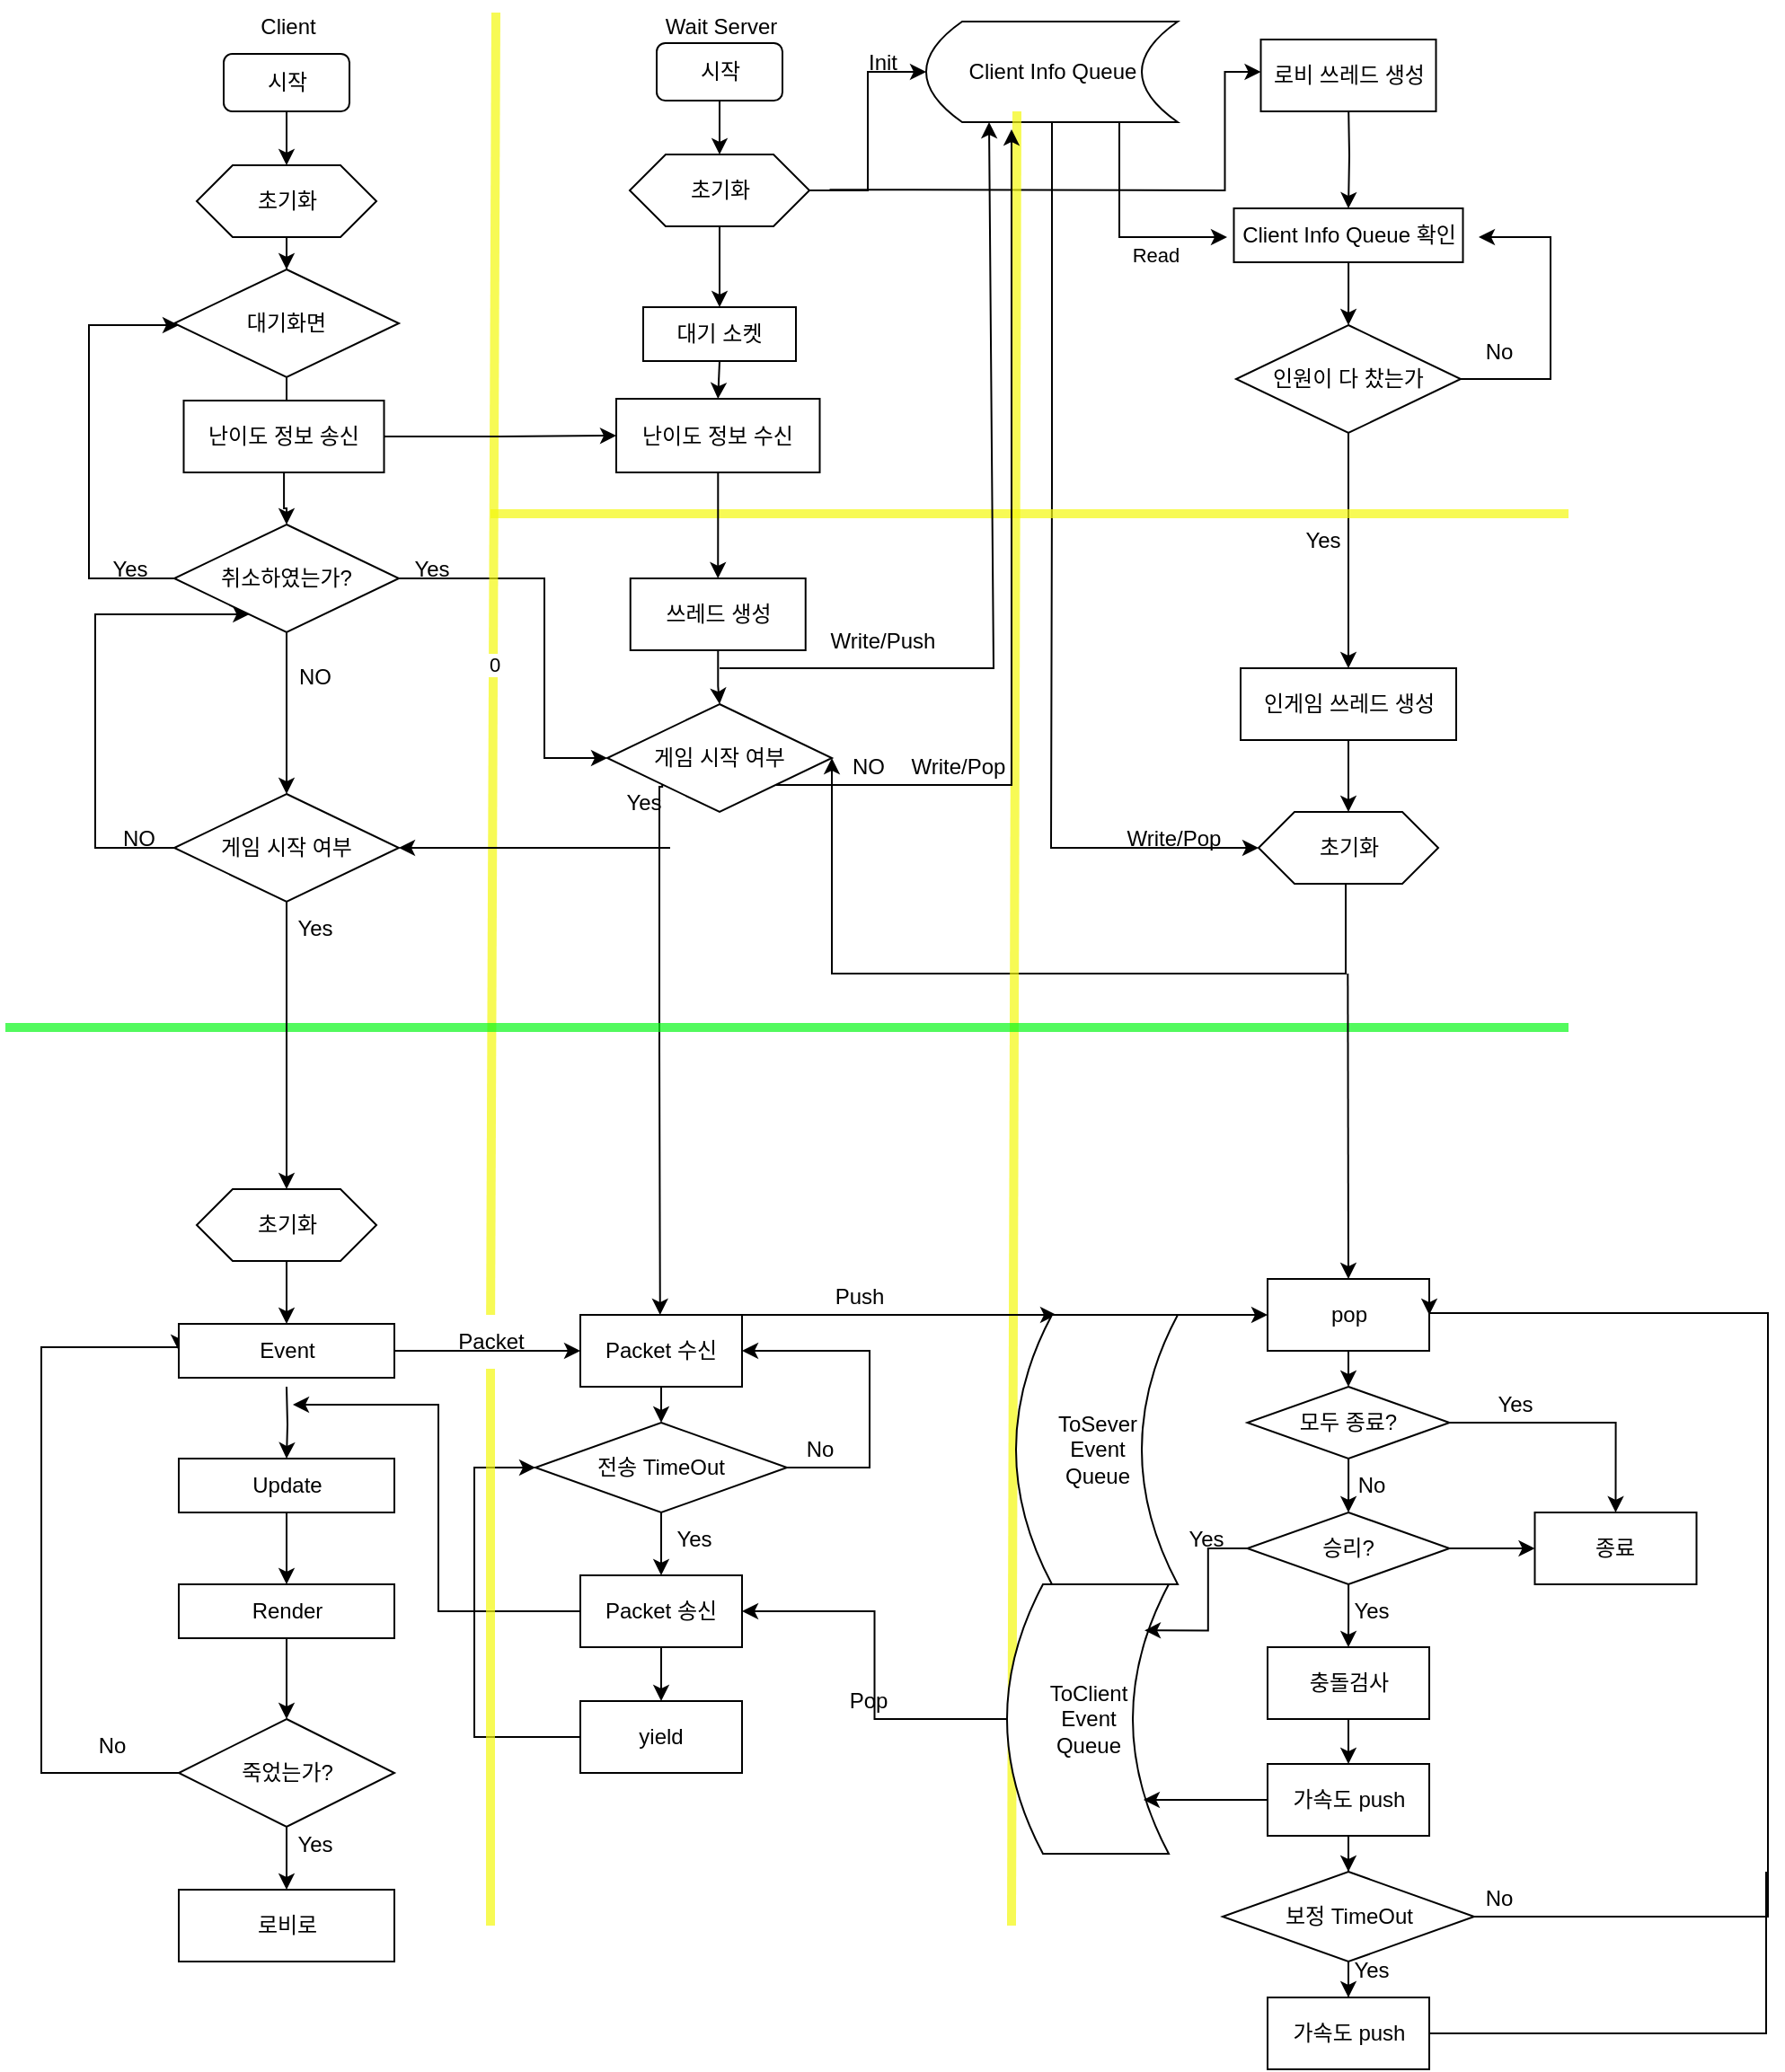 <mxfile version="22.0.8" type="device">
  <diagram name="페이지-1" id="kNun-xcghe0TV_axfZmn">
    <mxGraphModel dx="4388" dy="4366" grid="1" gridSize="10" guides="1" tooltips="1" connect="1" arrows="1" fold="1" page="1" pageScale="1" pageWidth="2339" pageHeight="3300" math="0" shadow="0">
      <root>
        <mxCell id="0" />
        <mxCell id="1" parent="0" />
        <mxCell id="sD8btuxWkuFeLKFmJ8P6-2" value="Client" style="text;html=1;align=center;verticalAlign=middle;resizable=0;points=[];autosize=1;strokeColor=none;fillColor=none;" parent="1" vertex="1">
          <mxGeometry x="71.5" y="-2272" width="50" height="30" as="geometry" />
        </mxCell>
        <mxCell id="sD8btuxWkuFeLKFmJ8P6-4" style="edgeStyle=orthogonalEdgeStyle;rounded=0;orthogonalLoop=1;jettySize=auto;html=1;exitX=0.5;exitY=1;exitDx=0;exitDy=0;" parent="1" source="sD8btuxWkuFeLKFmJ8P6-3" edge="1">
          <mxGeometry relative="1" as="geometry">
            <mxPoint x="96.5" y="-2180" as="targetPoint" />
          </mxGeometry>
        </mxCell>
        <mxCell id="sD8btuxWkuFeLKFmJ8P6-3" value="시작" style="rounded=1;whiteSpace=wrap;html=1;" parent="1" vertex="1">
          <mxGeometry x="61.5" y="-2242" width="70" height="32" as="geometry" />
        </mxCell>
        <mxCell id="sD8btuxWkuFeLKFmJ8P6-7" style="edgeStyle=orthogonalEdgeStyle;rounded=0;orthogonalLoop=1;jettySize=auto;html=1;entryX=0.5;entryY=0;entryDx=0;entryDy=0;" parent="1" source="sD8btuxWkuFeLKFmJ8P6-5" target="sD8btuxWkuFeLKFmJ8P6-6" edge="1">
          <mxGeometry relative="1" as="geometry" />
        </mxCell>
        <mxCell id="sD8btuxWkuFeLKFmJ8P6-5" value="초기화" style="shape=hexagon;perimeter=hexagonPerimeter2;whiteSpace=wrap;html=1;fixedSize=1;" parent="1" vertex="1">
          <mxGeometry x="46.5" y="-2180" width="100" height="40" as="geometry" />
        </mxCell>
        <mxCell id="sD8btuxWkuFeLKFmJ8P6-124" style="edgeStyle=orthogonalEdgeStyle;rounded=0;orthogonalLoop=1;jettySize=auto;html=1;entryX=0.5;entryY=0;entryDx=0;entryDy=0;" parent="1" source="sD8btuxWkuFeLKFmJ8P6-6" target="sD8btuxWkuFeLKFmJ8P6-120" edge="1">
          <mxGeometry relative="1" as="geometry" />
        </mxCell>
        <mxCell id="sD8btuxWkuFeLKFmJ8P6-6" value="대기화면" style="rhombus;whiteSpace=wrap;html=1;" parent="1" vertex="1">
          <mxGeometry x="34" y="-2122" width="125" height="60" as="geometry" />
        </mxCell>
        <mxCell id="sD8btuxWkuFeLKFmJ8P6-10" value="Wait Server" style="text;html=1;align=center;verticalAlign=middle;resizable=0;points=[];autosize=1;strokeColor=none;fillColor=none;" parent="1" vertex="1">
          <mxGeometry x="292.5" y="-2272" width="90" height="30" as="geometry" />
        </mxCell>
        <mxCell id="sD8btuxWkuFeLKFmJ8P6-13" style="edgeStyle=orthogonalEdgeStyle;rounded=0;orthogonalLoop=1;jettySize=auto;html=1;entryX=0.5;entryY=0;entryDx=0;entryDy=0;" parent="1" source="sD8btuxWkuFeLKFmJ8P6-11" target="sD8btuxWkuFeLKFmJ8P6-12" edge="1">
          <mxGeometry relative="1" as="geometry" />
        </mxCell>
        <mxCell id="sD8btuxWkuFeLKFmJ8P6-11" value="시작" style="rounded=1;whiteSpace=wrap;html=1;" parent="1" vertex="1">
          <mxGeometry x="302.5" y="-2248" width="70" height="32" as="geometry" />
        </mxCell>
        <mxCell id="sD8btuxWkuFeLKFmJ8P6-15" style="edgeStyle=orthogonalEdgeStyle;rounded=0;orthogonalLoop=1;jettySize=auto;html=1;entryX=0.5;entryY=0;entryDx=0;entryDy=0;" parent="1" source="sD8btuxWkuFeLKFmJ8P6-12" target="sD8btuxWkuFeLKFmJ8P6-14" edge="1">
          <mxGeometry relative="1" as="geometry" />
        </mxCell>
        <mxCell id="sD8btuxWkuFeLKFmJ8P6-73" style="edgeStyle=orthogonalEdgeStyle;rounded=0;orthogonalLoop=1;jettySize=auto;html=1;entryX=0;entryY=0.5;entryDx=0;entryDy=0;" parent="1" source="sD8btuxWkuFeLKFmJ8P6-12" target="sD8btuxWkuFeLKFmJ8P6-72" edge="1">
          <mxGeometry relative="1" as="geometry" />
        </mxCell>
        <mxCell id="sD8btuxWkuFeLKFmJ8P6-12" value="초기화" style="shape=hexagon;perimeter=hexagonPerimeter2;whiteSpace=wrap;html=1;fixedSize=1;" parent="1" vertex="1">
          <mxGeometry x="287.5" y="-2186" width="100" height="40" as="geometry" />
        </mxCell>
        <mxCell id="aMuZWaPHO-2r0WyS6aga-2" style="edgeStyle=orthogonalEdgeStyle;rounded=0;orthogonalLoop=1;jettySize=auto;html=1;exitX=0.5;exitY=1;exitDx=0;exitDy=0;entryX=0.5;entryY=0;entryDx=0;entryDy=0;" edge="1" parent="1" source="sD8btuxWkuFeLKFmJ8P6-14" target="aMuZWaPHO-2r0WyS6aga-1">
          <mxGeometry relative="1" as="geometry" />
        </mxCell>
        <mxCell id="sD8btuxWkuFeLKFmJ8P6-14" value="대기 소켓" style="rounded=0;whiteSpace=wrap;html=1;" parent="1" vertex="1">
          <mxGeometry x="295" y="-2101" width="85" height="30" as="geometry" />
        </mxCell>
        <mxCell id="sD8btuxWkuFeLKFmJ8P6-94" style="edgeStyle=orthogonalEdgeStyle;rounded=0;orthogonalLoop=1;jettySize=auto;html=1;" parent="1" source="sD8btuxWkuFeLKFmJ8P6-72" edge="1">
          <mxGeometry relative="1" as="geometry">
            <mxPoint x="620" y="-2140" as="targetPoint" />
            <Array as="points">
              <mxPoint x="560" y="-2182" />
              <mxPoint x="560" y="-2182" />
            </Array>
          </mxGeometry>
        </mxCell>
        <mxCell id="sD8btuxWkuFeLKFmJ8P6-99" value="Read" style="edgeLabel;html=1;align=center;verticalAlign=middle;resizable=0;points=[];" parent="sD8btuxWkuFeLKFmJ8P6-94" vertex="1" connectable="0">
          <mxGeometry x="0.09" y="2" relative="1" as="geometry">
            <mxPoint x="16" y="12" as="offset" />
          </mxGeometry>
        </mxCell>
        <mxCell id="sD8btuxWkuFeLKFmJ8P6-96" style="edgeStyle=orthogonalEdgeStyle;rounded=0;orthogonalLoop=1;jettySize=auto;html=1;entryX=0;entryY=0.5;entryDx=0;entryDy=0;" parent="1" source="sD8btuxWkuFeLKFmJ8P6-72" target="sD8btuxWkuFeLKFmJ8P6-90" edge="1">
          <mxGeometry relative="1" as="geometry">
            <mxPoint x="522.5" y="-1800" as="targetPoint" />
            <Array as="points">
              <mxPoint x="522" y="-2002" />
              <mxPoint x="522" y="-1800" />
            </Array>
          </mxGeometry>
        </mxCell>
        <mxCell id="sD8btuxWkuFeLKFmJ8P6-72" value="Client Info Queue" style="shape=dataStorage;whiteSpace=wrap;html=1;fixedSize=1;" parent="1" vertex="1">
          <mxGeometry x="452.5" y="-2260" width="140" height="56" as="geometry" />
        </mxCell>
        <mxCell id="sD8btuxWkuFeLKFmJ8P6-74" value="" style="endArrow=classic;html=1;rounded=0;entryX=0;entryY=0.5;entryDx=0;entryDy=0;" parent="1" edge="1">
          <mxGeometry width="50" height="50" relative="1" as="geometry">
            <mxPoint x="398.75" y="-2166.42" as="sourcePoint" />
            <mxPoint x="638.75" y="-2232" as="targetPoint" />
            <Array as="points">
              <mxPoint x="618.75" y="-2166" />
              <mxPoint x="618.75" y="-2232" />
            </Array>
          </mxGeometry>
        </mxCell>
        <mxCell id="sD8btuxWkuFeLKFmJ8P6-79" style="edgeStyle=orthogonalEdgeStyle;rounded=0;orthogonalLoop=1;jettySize=auto;html=1;entryX=0.5;entryY=0;entryDx=0;entryDy=0;" parent="1" target="sD8btuxWkuFeLKFmJ8P6-78" edge="1">
          <mxGeometry relative="1" as="geometry">
            <mxPoint x="687.5" y="-2216" as="sourcePoint" />
          </mxGeometry>
        </mxCell>
        <mxCell id="sD8btuxWkuFeLKFmJ8P6-81" style="edgeStyle=orthogonalEdgeStyle;rounded=0;orthogonalLoop=1;jettySize=auto;html=1;entryX=0.5;entryY=0;entryDx=0;entryDy=0;" parent="1" source="sD8btuxWkuFeLKFmJ8P6-78" target="sD8btuxWkuFeLKFmJ8P6-80" edge="1">
          <mxGeometry relative="1" as="geometry" />
        </mxCell>
        <mxCell id="sD8btuxWkuFeLKFmJ8P6-78" value="Client Info Queue&amp;nbsp;확인" style="rounded=0;whiteSpace=wrap;html=1;" parent="1" vertex="1">
          <mxGeometry x="623.75" y="-2156" width="127.5" height="30" as="geometry" />
        </mxCell>
        <mxCell id="sD8btuxWkuFeLKFmJ8P6-83" style="edgeStyle=orthogonalEdgeStyle;rounded=0;orthogonalLoop=1;jettySize=auto;html=1;" parent="1" source="sD8btuxWkuFeLKFmJ8P6-80" edge="1">
          <mxGeometry relative="1" as="geometry">
            <mxPoint x="760" y="-2140" as="targetPoint" />
            <Array as="points">
              <mxPoint x="800" y="-2061" />
              <mxPoint x="800" y="-2140" />
            </Array>
          </mxGeometry>
        </mxCell>
        <mxCell id="aMuZWaPHO-2r0WyS6aga-7" style="edgeStyle=orthogonalEdgeStyle;rounded=0;orthogonalLoop=1;jettySize=auto;html=1;entryX=0.5;entryY=0;entryDx=0;entryDy=0;" edge="1" parent="1" source="sD8btuxWkuFeLKFmJ8P6-80" target="sD8btuxWkuFeLKFmJ8P6-89">
          <mxGeometry relative="1" as="geometry">
            <mxPoint x="687.5" y="-1930.0" as="targetPoint" />
          </mxGeometry>
        </mxCell>
        <mxCell id="sD8btuxWkuFeLKFmJ8P6-80" value="인원이 다 찼는가" style="rhombus;whiteSpace=wrap;html=1;" parent="1" vertex="1">
          <mxGeometry x="625" y="-2091" width="125" height="60" as="geometry" />
        </mxCell>
        <mxCell id="sD8btuxWkuFeLKFmJ8P6-84" value="No" style="text;html=1;align=center;verticalAlign=middle;resizable=0;points=[];autosize=1;strokeColor=none;fillColor=none;" parent="1" vertex="1">
          <mxGeometry x="751.25" y="-2091" width="40" height="30" as="geometry" />
        </mxCell>
        <mxCell id="sD8btuxWkuFeLKFmJ8P6-86" value="Yes" style="text;html=1;align=center;verticalAlign=middle;resizable=0;points=[];autosize=1;strokeColor=none;fillColor=none;" parent="1" vertex="1">
          <mxGeometry x="652.5" y="-1986" width="40" height="30" as="geometry" />
        </mxCell>
        <mxCell id="sD8btuxWkuFeLKFmJ8P6-92" style="edgeStyle=orthogonalEdgeStyle;rounded=0;orthogonalLoop=1;jettySize=auto;html=1;" parent="1" source="sD8btuxWkuFeLKFmJ8P6-89" target="sD8btuxWkuFeLKFmJ8P6-90" edge="1">
          <mxGeometry relative="1" as="geometry" />
        </mxCell>
        <mxCell id="sD8btuxWkuFeLKFmJ8P6-89" value="인게임 쓰레드 생성" style="rounded=0;whiteSpace=wrap;html=1;" parent="1" vertex="1">
          <mxGeometry x="627.5" y="-1900" width="120" height="40" as="geometry" />
        </mxCell>
        <mxCell id="aMuZWaPHO-2r0WyS6aga-6" style="edgeStyle=orthogonalEdgeStyle;rounded=0;orthogonalLoop=1;jettySize=auto;html=1;entryX=1;entryY=0.5;entryDx=0;entryDy=0;" edge="1" parent="1" source="sD8btuxWkuFeLKFmJ8P6-90" target="sD8btuxWkuFeLKFmJ8P6-134">
          <mxGeometry relative="1" as="geometry">
            <mxPoint x="390" y="-1730" as="targetPoint" />
            <Array as="points">
              <mxPoint x="686" y="-1730" />
              <mxPoint x="400" y="-1730" />
            </Array>
          </mxGeometry>
        </mxCell>
        <mxCell id="sD8btuxWkuFeLKFmJ8P6-90" value="초기화" style="shape=hexagon;perimeter=hexagonPerimeter2;whiteSpace=wrap;html=1;fixedSize=1;" parent="1" vertex="1">
          <mxGeometry x="637.5" y="-1820" width="100" height="40" as="geometry" />
        </mxCell>
        <mxCell id="sD8btuxWkuFeLKFmJ8P6-97" value="&lt;br&gt;Init" style="text;html=1;align=center;verticalAlign=middle;resizable=0;points=[];autosize=1;strokeColor=none;fillColor=none;" parent="1" vertex="1">
          <mxGeometry x="407.5" y="-2265" width="40" height="40" as="geometry" />
        </mxCell>
        <mxCell id="sD8btuxWkuFeLKFmJ8P6-98" value="Write/Push" style="text;html=1;align=center;verticalAlign=middle;resizable=0;points=[];autosize=1;strokeColor=none;fillColor=none;" parent="1" vertex="1">
          <mxGeometry x="387.5" y="-1930" width="80" height="30" as="geometry" />
        </mxCell>
        <mxCell id="sD8btuxWkuFeLKFmJ8P6-102" value="Write/Pop" style="text;html=1;align=center;verticalAlign=middle;resizable=0;points=[];autosize=1;strokeColor=none;fillColor=none;" parent="1" vertex="1">
          <mxGeometry x="430" y="-1860" width="80" height="30" as="geometry" />
        </mxCell>
        <mxCell id="sD8btuxWkuFeLKFmJ8P6-107" style="edgeStyle=orthogonalEdgeStyle;rounded=0;orthogonalLoop=1;jettySize=auto;html=1;exitX=0;exitY=0.5;exitDx=0;exitDy=0;" parent="1" source="sD8btuxWkuFeLKFmJ8P6-106" edge="1">
          <mxGeometry relative="1" as="geometry">
            <mxPoint x="36.5" y="-2091" as="targetPoint" />
            <mxPoint x="44" y="-1941" as="sourcePoint" />
            <Array as="points">
              <mxPoint x="-13.5" y="-1950" />
              <mxPoint x="-13.5" y="-2091" />
            </Array>
          </mxGeometry>
        </mxCell>
        <mxCell id="sD8btuxWkuFeLKFmJ8P6-136" style="edgeStyle=orthogonalEdgeStyle;rounded=0;orthogonalLoop=1;jettySize=auto;html=1;entryX=0;entryY=0.5;entryDx=0;entryDy=0;" parent="1" source="sD8btuxWkuFeLKFmJ8P6-106" target="sD8btuxWkuFeLKFmJ8P6-134" edge="1">
          <mxGeometry relative="1" as="geometry">
            <mxPoint x="250" y="-1850" as="targetPoint" />
            <Array as="points">
              <mxPoint x="240" y="-1950" />
              <mxPoint x="240" y="-1850" />
            </Array>
          </mxGeometry>
        </mxCell>
        <mxCell id="aMuZWaPHO-2r0WyS6aga-18" style="edgeStyle=orthogonalEdgeStyle;rounded=0;orthogonalLoop=1;jettySize=auto;html=1;exitX=0.5;exitY=1;exitDx=0;exitDy=0;entryX=0.5;entryY=0;entryDx=0;entryDy=0;" edge="1" parent="1" source="sD8btuxWkuFeLKFmJ8P6-106" target="aMuZWaPHO-2r0WyS6aga-17">
          <mxGeometry relative="1" as="geometry" />
        </mxCell>
        <mxCell id="sD8btuxWkuFeLKFmJ8P6-106" value="취소하였는가?" style="rhombus;whiteSpace=wrap;html=1;" parent="1" vertex="1">
          <mxGeometry x="34" y="-1980" width="125" height="60" as="geometry" />
        </mxCell>
        <mxCell id="sD8btuxWkuFeLKFmJ8P6-108" value="Yes" style="text;html=1;align=center;verticalAlign=middle;resizable=0;points=[];autosize=1;strokeColor=none;fillColor=none;" parent="1" vertex="1">
          <mxGeometry x="-11" y="-1970" width="40" height="30" as="geometry" />
        </mxCell>
        <mxCell id="sD8btuxWkuFeLKFmJ8P6-111" value="NO" style="text;html=1;align=center;verticalAlign=middle;resizable=0;points=[];autosize=1;strokeColor=none;fillColor=none;" parent="1" vertex="1">
          <mxGeometry x="91.5" y="-1910" width="40" height="30" as="geometry" />
        </mxCell>
        <mxCell id="sD8btuxWkuFeLKFmJ8P6-115" value="0" style="endArrow=none;html=1;rounded=0;strokeColor=#f4f80d;strokeWidth=5;opacity=70;" parent="1" edge="1" source="sD8btuxWkuFeLKFmJ8P6-179">
          <mxGeometry width="50" height="50" relative="1" as="geometry">
            <mxPoint x="210" y="-1190" as="sourcePoint" />
            <mxPoint x="213" y="-2265" as="targetPoint" />
          </mxGeometry>
        </mxCell>
        <mxCell id="sD8btuxWkuFeLKFmJ8P6-116" value="" style="endArrow=none;html=1;rounded=0;strokeColor=#f4f80d;strokeWidth=5;opacity=70;" parent="1" edge="1">
          <mxGeometry width="50" height="50" relative="1" as="geometry">
            <mxPoint x="500" y="-1200" as="sourcePoint" />
            <mxPoint x="503" y="-2210" as="targetPoint" />
          </mxGeometry>
        </mxCell>
        <mxCell id="sD8btuxWkuFeLKFmJ8P6-117" value="" style="endArrow=none;html=1;rounded=0;strokeColor=#f4f80d;strokeWidth=5;opacity=70;" parent="1" edge="1">
          <mxGeometry width="50" height="50" relative="1" as="geometry">
            <mxPoint x="500" y="-1986" as="sourcePoint" />
            <mxPoint x="210" y="-1986" as="targetPoint" />
          </mxGeometry>
        </mxCell>
        <mxCell id="sD8btuxWkuFeLKFmJ8P6-118" value="" style="endArrow=none;html=1;rounded=0;strokeColor=#f4f80d;strokeWidth=5;opacity=70;" parent="1" edge="1">
          <mxGeometry width="50" height="50" relative="1" as="geometry">
            <mxPoint x="810" y="-1986" as="sourcePoint" />
            <mxPoint x="500" y="-1986" as="targetPoint" />
          </mxGeometry>
        </mxCell>
        <mxCell id="sD8btuxWkuFeLKFmJ8P6-125" style="edgeStyle=orthogonalEdgeStyle;rounded=0;orthogonalLoop=1;jettySize=auto;html=1;entryX=0.5;entryY=0;entryDx=0;entryDy=0;" parent="1" source="sD8btuxWkuFeLKFmJ8P6-120" target="sD8btuxWkuFeLKFmJ8P6-106" edge="1">
          <mxGeometry relative="1" as="geometry" />
        </mxCell>
        <mxCell id="aMuZWaPHO-2r0WyS6aga-3" style="edgeStyle=orthogonalEdgeStyle;rounded=0;orthogonalLoop=1;jettySize=auto;html=1;exitX=1;exitY=0.5;exitDx=0;exitDy=0;entryX=0;entryY=0.5;entryDx=0;entryDy=0;" edge="1" parent="1" source="sD8btuxWkuFeLKFmJ8P6-120" target="aMuZWaPHO-2r0WyS6aga-1">
          <mxGeometry relative="1" as="geometry" />
        </mxCell>
        <mxCell id="sD8btuxWkuFeLKFmJ8P6-120" value="난이도 정보 송신" style="rounded=0;whiteSpace=wrap;html=1;" parent="1" vertex="1">
          <mxGeometry x="39.25" y="-2049" width="111.5" height="40" as="geometry" />
        </mxCell>
        <mxCell id="sD8btuxWkuFeLKFmJ8P6-131" value="Yes" style="text;html=1;align=center;verticalAlign=middle;resizable=0;points=[];autosize=1;strokeColor=none;fillColor=none;" parent="1" vertex="1">
          <mxGeometry x="156.5" y="-1970" width="40" height="30" as="geometry" />
        </mxCell>
        <mxCell id="sD8btuxWkuFeLKFmJ8P6-140" style="edgeStyle=orthogonalEdgeStyle;rounded=0;orthogonalLoop=1;jettySize=auto;html=1;exitX=0;exitY=1;exitDx=0;exitDy=0;entryX=0.5;entryY=0;entryDx=0;entryDy=0;" parent="1" edge="1">
          <mxGeometry relative="1" as="geometry">
            <mxPoint x="304.39" y="-1540" as="targetPoint" />
            <mxPoint x="305.64" y="-1835.0" as="sourcePoint" />
            <Array as="points">
              <mxPoint x="306" y="-1834" />
              <mxPoint x="304" y="-1834" />
              <mxPoint x="304" y="-1687" />
            </Array>
          </mxGeometry>
        </mxCell>
        <mxCell id="sD8btuxWkuFeLKFmJ8P6-145" style="edgeStyle=orthogonalEdgeStyle;rounded=0;orthogonalLoop=1;jettySize=auto;html=1;exitX=1;exitY=1;exitDx=0;exitDy=0;" parent="1" source="sD8btuxWkuFeLKFmJ8P6-134" edge="1">
          <mxGeometry relative="1" as="geometry">
            <mxPoint x="500" y="-2200" as="targetPoint" />
            <Array as="points">
              <mxPoint x="500" y="-1835" />
            </Array>
          </mxGeometry>
        </mxCell>
        <mxCell id="sD8btuxWkuFeLKFmJ8P6-134" value="게임 시작 여부" style="rhombus;whiteSpace=wrap;html=1;" parent="1" vertex="1">
          <mxGeometry x="275" y="-1880" width="125" height="60" as="geometry" />
        </mxCell>
        <mxCell id="sD8btuxWkuFeLKFmJ8P6-142" value="" style="endArrow=none;html=1;rounded=0;strokeColor=#0AF81A;strokeWidth=5;opacity=70;" parent="1" edge="1">
          <mxGeometry width="50" height="50" relative="1" as="geometry">
            <mxPoint x="810" y="-1700" as="sourcePoint" />
            <mxPoint x="-60" y="-1700" as="targetPoint" />
          </mxGeometry>
        </mxCell>
        <mxCell id="sD8btuxWkuFeLKFmJ8P6-144" value="" style="endArrow=classic;html=1;rounded=0;entryX=0.5;entryY=0;entryDx=0;entryDy=0;" parent="1" edge="1" target="sD8btuxWkuFeLKFmJ8P6-205">
          <mxGeometry width="50" height="50" relative="1" as="geometry">
            <mxPoint x="687.16" y="-1730" as="sourcePoint" />
            <mxPoint x="687.16" y="-1540" as="targetPoint" />
          </mxGeometry>
        </mxCell>
        <mxCell id="sD8btuxWkuFeLKFmJ8P6-146" value="Write/Pop" style="text;html=1;align=center;verticalAlign=middle;resizable=0;points=[];autosize=1;strokeColor=none;fillColor=none;" parent="1" vertex="1">
          <mxGeometry x="550" y="-1820" width="80" height="30" as="geometry" />
        </mxCell>
        <mxCell id="sD8btuxWkuFeLKFmJ8P6-166" value="" style="edgeStyle=orthogonalEdgeStyle;rounded=0;orthogonalLoop=1;jettySize=auto;html=1;entryX=0.5;entryY=0;entryDx=0;entryDy=0;" parent="1" source="sD8btuxWkuFeLKFmJ8P6-148" edge="1" target="aMuZWaPHO-2r0WyS6aga-28">
          <mxGeometry relative="1" as="geometry">
            <mxPoint x="96.5" y="-1540" as="targetPoint" />
          </mxGeometry>
        </mxCell>
        <mxCell id="sD8btuxWkuFeLKFmJ8P6-148" value="초기화" style="shape=hexagon;perimeter=hexagonPerimeter2;whiteSpace=wrap;html=1;fixedSize=1;" parent="1" vertex="1">
          <mxGeometry x="46.5" y="-1610" width="100" height="40" as="geometry" />
        </mxCell>
        <mxCell id="sD8btuxWkuFeLKFmJ8P6-158" style="edgeStyle=orthogonalEdgeStyle;rounded=0;orthogonalLoop=1;jettySize=auto;html=1;entryX=0.5;entryY=0;entryDx=0;entryDy=0;" parent="1" source="sD8btuxWkuFeLKFmJ8P6-151" target="sD8btuxWkuFeLKFmJ8P6-152" edge="1">
          <mxGeometry relative="1" as="geometry" />
        </mxCell>
        <mxCell id="sD8btuxWkuFeLKFmJ8P6-151" value="Update" style="rounded=0;whiteSpace=wrap;html=1;" parent="1" vertex="1">
          <mxGeometry x="36.5" y="-1460" width="120" height="30" as="geometry" />
        </mxCell>
        <mxCell id="sD8btuxWkuFeLKFmJ8P6-159" style="edgeStyle=orthogonalEdgeStyle;rounded=0;orthogonalLoop=1;jettySize=auto;html=1;entryX=0.5;entryY=0;entryDx=0;entryDy=0;" parent="1" source="sD8btuxWkuFeLKFmJ8P6-152" target="sD8btuxWkuFeLKFmJ8P6-154" edge="1">
          <mxGeometry relative="1" as="geometry" />
        </mxCell>
        <mxCell id="sD8btuxWkuFeLKFmJ8P6-152" value="Render" style="rounded=0;whiteSpace=wrap;html=1;" parent="1" vertex="1">
          <mxGeometry x="36.5" y="-1390" width="120" height="30" as="geometry" />
        </mxCell>
        <mxCell id="sD8btuxWkuFeLKFmJ8P6-160" style="edgeStyle=orthogonalEdgeStyle;rounded=0;orthogonalLoop=1;jettySize=auto;html=1;entryX=0;entryY=0.5;entryDx=0;entryDy=0;" parent="1" source="sD8btuxWkuFeLKFmJ8P6-154" edge="1" target="aMuZWaPHO-2r0WyS6aga-28">
          <mxGeometry relative="1" as="geometry">
            <mxPoint x="16.5" y="-1522" as="targetPoint" />
            <Array as="points">
              <mxPoint x="-40" y="-1285" />
              <mxPoint x="-40" y="-1522" />
              <mxPoint x="36" y="-1522" />
            </Array>
          </mxGeometry>
        </mxCell>
        <mxCell id="sD8btuxWkuFeLKFmJ8P6-161" style="edgeStyle=orthogonalEdgeStyle;rounded=0;orthogonalLoop=1;jettySize=auto;html=1;" parent="1" source="sD8btuxWkuFeLKFmJ8P6-154" target="sD8btuxWkuFeLKFmJ8P6-162" edge="1">
          <mxGeometry relative="1" as="geometry">
            <mxPoint x="96.5" y="-1200" as="targetPoint" />
          </mxGeometry>
        </mxCell>
        <mxCell id="sD8btuxWkuFeLKFmJ8P6-154" value="죽었는가?" style="rhombus;whiteSpace=wrap;html=1;" parent="1" vertex="1">
          <mxGeometry x="36.5" y="-1315" width="120" height="60" as="geometry" />
        </mxCell>
        <mxCell id="sD8btuxWkuFeLKFmJ8P6-156" value="No" style="text;html=1;align=center;verticalAlign=middle;resizable=0;points=[];autosize=1;strokeColor=none;fillColor=none;" parent="1" vertex="1">
          <mxGeometry x="-21" y="-1315" width="40" height="30" as="geometry" />
        </mxCell>
        <mxCell id="sD8btuxWkuFeLKFmJ8P6-162" value="로비로" style="rounded=0;whiteSpace=wrap;html=1;" parent="1" vertex="1">
          <mxGeometry x="36.5" y="-1220" width="120" height="40" as="geometry" />
        </mxCell>
        <mxCell id="sD8btuxWkuFeLKFmJ8P6-168" style="edgeStyle=orthogonalEdgeStyle;rounded=0;orthogonalLoop=1;jettySize=auto;html=1;entryX=0.5;entryY=0;entryDx=0;entryDy=0;" parent="1" target="sD8btuxWkuFeLKFmJ8P6-151" edge="1">
          <mxGeometry relative="1" as="geometry">
            <mxPoint x="96.5" y="-1500" as="sourcePoint" />
          </mxGeometry>
        </mxCell>
        <mxCell id="sD8btuxWkuFeLKFmJ8P6-177" style="edgeStyle=orthogonalEdgeStyle;rounded=0;orthogonalLoop=1;jettySize=auto;html=1;entryX=0;entryY=0.5;entryDx=0;entryDy=0;exitX=1;exitY=0.5;exitDx=0;exitDy=0;" parent="1" target="sD8btuxWkuFeLKFmJ8P6-174" edge="1" source="aMuZWaPHO-2r0WyS6aga-28">
          <mxGeometry relative="1" as="geometry">
            <mxPoint x="176.5" y="-1520" as="sourcePoint" />
          </mxGeometry>
        </mxCell>
        <mxCell id="sD8btuxWkuFeLKFmJ8P6-183" style="edgeStyle=orthogonalEdgeStyle;rounded=0;orthogonalLoop=1;jettySize=auto;html=1;exitX=0.5;exitY=1;exitDx=0;exitDy=0;entryX=0.5;entryY=0;entryDx=0;entryDy=0;" parent="1" source="sD8btuxWkuFeLKFmJ8P6-174" target="sD8btuxWkuFeLKFmJ8P6-181" edge="1">
          <mxGeometry relative="1" as="geometry" />
        </mxCell>
        <mxCell id="sD8btuxWkuFeLKFmJ8P6-201" style="edgeStyle=orthogonalEdgeStyle;rounded=0;orthogonalLoop=1;jettySize=auto;html=1;exitX=1;exitY=0;exitDx=0;exitDy=0;entryX=0.25;entryY=0;entryDx=0;entryDy=0;" parent="1" source="sD8btuxWkuFeLKFmJ8P6-174" target="sD8btuxWkuFeLKFmJ8P6-198" edge="1">
          <mxGeometry relative="1" as="geometry">
            <Array as="points">
              <mxPoint x="410" y="-1540" />
              <mxPoint x="410" y="-1540" />
            </Array>
          </mxGeometry>
        </mxCell>
        <mxCell id="sD8btuxWkuFeLKFmJ8P6-174" value="Packet 수신" style="rounded=0;whiteSpace=wrap;html=1;" parent="1" vertex="1">
          <mxGeometry x="260" y="-1540" width="90" height="40" as="geometry" />
        </mxCell>
        <mxCell id="sD8btuxWkuFeLKFmJ8P6-178" value="Yes" style="text;html=1;align=center;verticalAlign=middle;resizable=0;points=[];autosize=1;strokeColor=none;fillColor=none;" parent="1" vertex="1">
          <mxGeometry x="91.5" y="-1260" width="40" height="30" as="geometry" />
        </mxCell>
        <mxCell id="sD8btuxWkuFeLKFmJ8P6-184" style="edgeStyle=orthogonalEdgeStyle;rounded=0;orthogonalLoop=1;jettySize=auto;html=1;entryX=1;entryY=0.5;entryDx=0;entryDy=0;" parent="1" source="sD8btuxWkuFeLKFmJ8P6-181" target="sD8btuxWkuFeLKFmJ8P6-174" edge="1">
          <mxGeometry relative="1" as="geometry">
            <mxPoint x="360" y="-1520" as="targetPoint" />
            <Array as="points">
              <mxPoint x="421" y="-1455" />
              <mxPoint x="421" y="-1520" />
            </Array>
          </mxGeometry>
        </mxCell>
        <mxCell id="aMuZWaPHO-2r0WyS6aga-51" style="edgeStyle=orthogonalEdgeStyle;rounded=0;orthogonalLoop=1;jettySize=auto;html=1;entryX=0.5;entryY=0;entryDx=0;entryDy=0;" edge="1" parent="1" source="sD8btuxWkuFeLKFmJ8P6-181" target="sD8btuxWkuFeLKFmJ8P6-187">
          <mxGeometry relative="1" as="geometry" />
        </mxCell>
        <mxCell id="sD8btuxWkuFeLKFmJ8P6-181" value="전송 TimeOut" style="rhombus;whiteSpace=wrap;html=1;" parent="1" vertex="1">
          <mxGeometry x="235" y="-1480" width="140" height="50" as="geometry" />
        </mxCell>
        <mxCell id="sD8btuxWkuFeLKFmJ8P6-185" value="No" style="text;html=1;align=center;verticalAlign=middle;resizable=0;points=[];autosize=1;strokeColor=none;fillColor=none;" parent="1" vertex="1">
          <mxGeometry x="372.5" y="-1480" width="40" height="30" as="geometry" />
        </mxCell>
        <mxCell id="sD8btuxWkuFeLKFmJ8P6-193" value="" style="edgeStyle=orthogonalEdgeStyle;rounded=0;orthogonalLoop=1;jettySize=auto;html=1;" parent="1" source="sD8btuxWkuFeLKFmJ8P6-187" target="sD8btuxWkuFeLKFmJ8P6-192" edge="1">
          <mxGeometry relative="1" as="geometry" />
        </mxCell>
        <mxCell id="sD8btuxWkuFeLKFmJ8P6-196" style="edgeStyle=orthogonalEdgeStyle;rounded=0;orthogonalLoop=1;jettySize=auto;html=1;exitX=0;exitY=0.5;exitDx=0;exitDy=0;" parent="1" source="sD8btuxWkuFeLKFmJ8P6-187" edge="1">
          <mxGeometry relative="1" as="geometry">
            <mxPoint x="100" y="-1490" as="targetPoint" />
            <Array as="points">
              <mxPoint x="181" y="-1375" />
            </Array>
          </mxGeometry>
        </mxCell>
        <mxCell id="sD8btuxWkuFeLKFmJ8P6-187" value="Packet 송신" style="rounded=0;whiteSpace=wrap;html=1;" parent="1" vertex="1">
          <mxGeometry x="260" y="-1395" width="90" height="40" as="geometry" />
        </mxCell>
        <mxCell id="sD8btuxWkuFeLKFmJ8P6-188" value="Yes" style="text;html=1;align=center;verticalAlign=middle;resizable=0;points=[];autosize=1;strokeColor=none;fillColor=none;" parent="1" vertex="1">
          <mxGeometry x="302.5" y="-1430" width="40" height="30" as="geometry" />
        </mxCell>
        <mxCell id="sD8btuxWkuFeLKFmJ8P6-194" style="edgeStyle=orthogonalEdgeStyle;rounded=0;orthogonalLoop=1;jettySize=auto;html=1;entryX=0;entryY=0.5;entryDx=0;entryDy=0;" parent="1" source="sD8btuxWkuFeLKFmJ8P6-192" target="sD8btuxWkuFeLKFmJ8P6-181" edge="1">
          <mxGeometry relative="1" as="geometry">
            <mxPoint x="200" y="-1450" as="targetPoint" />
            <Array as="points">
              <mxPoint x="201" y="-1305" />
              <mxPoint x="201" y="-1455" />
            </Array>
          </mxGeometry>
        </mxCell>
        <mxCell id="sD8btuxWkuFeLKFmJ8P6-192" value="yield" style="rounded=0;whiteSpace=wrap;html=1;" parent="1" vertex="1">
          <mxGeometry x="260" y="-1325" width="90" height="40" as="geometry" />
        </mxCell>
        <mxCell id="sD8btuxWkuFeLKFmJ8P6-213" style="edgeStyle=orthogonalEdgeStyle;rounded=0;orthogonalLoop=1;jettySize=auto;html=1;exitX=1;exitY=0;exitDx=0;exitDy=0;entryX=0;entryY=0.5;entryDx=0;entryDy=0;" parent="1" source="sD8btuxWkuFeLKFmJ8P6-198" target="sD8btuxWkuFeLKFmJ8P6-205" edge="1">
          <mxGeometry relative="1" as="geometry">
            <Array as="points">
              <mxPoint x="620" y="-1540" />
              <mxPoint x="620" y="-1540" />
            </Array>
          </mxGeometry>
        </mxCell>
        <mxCell id="sD8btuxWkuFeLKFmJ8P6-198" value="ToSever&lt;br&gt;Event&lt;br&gt;Queue" style="shape=dataStorage;whiteSpace=wrap;html=1;fixedSize=1;" parent="1" vertex="1">
          <mxGeometry x="502.5" y="-1540" width="90" height="150" as="geometry" />
        </mxCell>
        <mxCell id="aMuZWaPHO-2r0WyS6aga-40" style="edgeStyle=orthogonalEdgeStyle;rounded=0;orthogonalLoop=1;jettySize=auto;html=1;exitX=0.5;exitY=1;exitDx=0;exitDy=0;entryX=0.5;entryY=0;entryDx=0;entryDy=0;" edge="1" parent="1" source="sD8btuxWkuFeLKFmJ8P6-205" target="aMuZWaPHO-2r0WyS6aga-35">
          <mxGeometry relative="1" as="geometry" />
        </mxCell>
        <mxCell id="sD8btuxWkuFeLKFmJ8P6-205" value="pop" style="rounded=0;whiteSpace=wrap;html=1;" parent="1" vertex="1">
          <mxGeometry x="642.5" y="-1560" width="90" height="40" as="geometry" />
        </mxCell>
        <mxCell id="sD8btuxWkuFeLKFmJ8P6-210" value="" style="edgeStyle=orthogonalEdgeStyle;rounded=0;orthogonalLoop=1;jettySize=auto;html=1;" parent="1" source="sD8btuxWkuFeLKFmJ8P6-206" target="sD8btuxWkuFeLKFmJ8P6-208" edge="1">
          <mxGeometry relative="1" as="geometry" />
        </mxCell>
        <mxCell id="sD8btuxWkuFeLKFmJ8P6-206" value="충돌검사" style="rounded=0;whiteSpace=wrap;html=1;" parent="1" vertex="1">
          <mxGeometry x="642.5" y="-1355" width="90" height="40" as="geometry" />
        </mxCell>
        <mxCell id="aMuZWaPHO-2r0WyS6aga-65" style="edgeStyle=orthogonalEdgeStyle;rounded=0;orthogonalLoop=1;jettySize=auto;html=1;entryX=0.5;entryY=0;entryDx=0;entryDy=0;" edge="1" parent="1" source="sD8btuxWkuFeLKFmJ8P6-208" target="aMuZWaPHO-2r0WyS6aga-64">
          <mxGeometry relative="1" as="geometry" />
        </mxCell>
        <mxCell id="sD8btuxWkuFeLKFmJ8P6-208" value="가속도 push" style="rounded=0;whiteSpace=wrap;html=1;" parent="1" vertex="1">
          <mxGeometry x="642.5" y="-1290" width="90" height="40" as="geometry" />
        </mxCell>
        <mxCell id="aMuZWaPHO-2r0WyS6aga-9" style="edgeStyle=orthogonalEdgeStyle;rounded=0;orthogonalLoop=1;jettySize=auto;html=1;entryX=0.5;entryY=0;entryDx=0;entryDy=0;" edge="1" parent="1" source="aMuZWaPHO-2r0WyS6aga-1" target="aMuZWaPHO-2r0WyS6aga-8">
          <mxGeometry relative="1" as="geometry" />
        </mxCell>
        <mxCell id="aMuZWaPHO-2r0WyS6aga-1" value="난이도 정보 수신" style="rounded=0;whiteSpace=wrap;html=1;" vertex="1" parent="1">
          <mxGeometry x="280" y="-2050" width="113.25" height="41" as="geometry" />
        </mxCell>
        <mxCell id="aMuZWaPHO-2r0WyS6aga-10" style="edgeStyle=orthogonalEdgeStyle;rounded=0;orthogonalLoop=1;jettySize=auto;html=1;entryX=0.5;entryY=0;entryDx=0;entryDy=0;" edge="1" parent="1" source="aMuZWaPHO-2r0WyS6aga-8" target="sD8btuxWkuFeLKFmJ8P6-134">
          <mxGeometry relative="1" as="geometry" />
        </mxCell>
        <mxCell id="aMuZWaPHO-2r0WyS6aga-8" value="쓰레드 생성" style="rounded=0;whiteSpace=wrap;html=1;" vertex="1" parent="1">
          <mxGeometry x="287.87" y="-1950" width="97.5" height="40" as="geometry" />
        </mxCell>
        <mxCell id="aMuZWaPHO-2r0WyS6aga-11" value="" style="endArrow=classic;html=1;rounded=0;entryX=0.25;entryY=1;entryDx=0;entryDy=0;" edge="1" parent="1" target="sD8btuxWkuFeLKFmJ8P6-72">
          <mxGeometry width="50" height="50" relative="1" as="geometry">
            <mxPoint x="337.5" y="-1900" as="sourcePoint" />
            <mxPoint x="387.5" y="-1950" as="targetPoint" />
            <Array as="points">
              <mxPoint x="490" y="-1900" />
            </Array>
          </mxGeometry>
        </mxCell>
        <mxCell id="aMuZWaPHO-2r0WyS6aga-12" value="Yes" style="text;html=1;align=center;verticalAlign=middle;resizable=0;points=[];autosize=1;strokeColor=none;fillColor=none;" vertex="1" parent="1">
          <mxGeometry x="275" y="-1840" width="40" height="30" as="geometry" />
        </mxCell>
        <mxCell id="aMuZWaPHO-2r0WyS6aga-13" value="NO" style="text;html=1;align=center;verticalAlign=middle;resizable=0;points=[];autosize=1;strokeColor=none;fillColor=none;" vertex="1" parent="1">
          <mxGeometry x="400" y="-1860" width="40" height="30" as="geometry" />
        </mxCell>
        <mxCell id="aMuZWaPHO-2r0WyS6aga-14" value="로비 쓰레드 생성" style="rounded=0;whiteSpace=wrap;html=1;" vertex="1" parent="1">
          <mxGeometry x="638.75" y="-2250" width="97.5" height="40" as="geometry" />
        </mxCell>
        <mxCell id="aMuZWaPHO-2r0WyS6aga-19" style="edgeStyle=orthogonalEdgeStyle;rounded=0;orthogonalLoop=1;jettySize=auto;html=1;" edge="1" parent="1" source="aMuZWaPHO-2r0WyS6aga-17" target="sD8btuxWkuFeLKFmJ8P6-148">
          <mxGeometry relative="1" as="geometry" />
        </mxCell>
        <mxCell id="aMuZWaPHO-2r0WyS6aga-21" style="edgeStyle=orthogonalEdgeStyle;rounded=0;orthogonalLoop=1;jettySize=auto;html=1;exitX=0;exitY=0.5;exitDx=0;exitDy=0;" edge="1" parent="1" source="aMuZWaPHO-2r0WyS6aga-17" target="sD8btuxWkuFeLKFmJ8P6-106">
          <mxGeometry relative="1" as="geometry">
            <mxPoint y="-1930" as="targetPoint" />
            <Array as="points">
              <mxPoint x="-10" y="-1800" />
              <mxPoint x="-10" y="-1930" />
            </Array>
          </mxGeometry>
        </mxCell>
        <mxCell id="aMuZWaPHO-2r0WyS6aga-17" value="게임 시작 여부" style="rhombus;whiteSpace=wrap;html=1;" vertex="1" parent="1">
          <mxGeometry x="34" y="-1830" width="125" height="60" as="geometry" />
        </mxCell>
        <mxCell id="aMuZWaPHO-2r0WyS6aga-20" value="Yes" style="text;html=1;align=center;verticalAlign=middle;resizable=0;points=[];autosize=1;strokeColor=none;fillColor=none;" vertex="1" parent="1">
          <mxGeometry x="91.5" y="-1770" width="40" height="30" as="geometry" />
        </mxCell>
        <mxCell id="aMuZWaPHO-2r0WyS6aga-22" value="NO" style="text;html=1;align=center;verticalAlign=middle;resizable=0;points=[];autosize=1;strokeColor=none;fillColor=none;" vertex="1" parent="1">
          <mxGeometry x="-6" y="-1820" width="40" height="30" as="geometry" />
        </mxCell>
        <mxCell id="aMuZWaPHO-2r0WyS6aga-27" value="" style="endArrow=classic;html=1;rounded=0;entryX=1;entryY=0.5;entryDx=0;entryDy=0;" edge="1" parent="1" target="aMuZWaPHO-2r0WyS6aga-17">
          <mxGeometry width="50" height="50" relative="1" as="geometry">
            <mxPoint x="310" y="-1800" as="sourcePoint" />
            <mxPoint x="220" y="-1840" as="targetPoint" />
          </mxGeometry>
        </mxCell>
        <mxCell id="aMuZWaPHO-2r0WyS6aga-28" value="Event" style="rounded=0;whiteSpace=wrap;html=1;" vertex="1" parent="1">
          <mxGeometry x="36.5" y="-1535" width="120" height="30" as="geometry" />
        </mxCell>
        <mxCell id="aMuZWaPHO-2r0WyS6aga-30" value="" style="endArrow=none;html=1;rounded=0;strokeColor=#f4f80d;strokeWidth=5;opacity=70;" edge="1" parent="1" target="sD8btuxWkuFeLKFmJ8P6-179">
          <mxGeometry width="50" height="50" relative="1" as="geometry">
            <mxPoint x="210" y="-1200" as="sourcePoint" />
            <mxPoint x="213" y="-2265" as="targetPoint" />
          </mxGeometry>
        </mxCell>
        <mxCell id="sD8btuxWkuFeLKFmJ8P6-179" value="Packet" style="text;html=1;align=center;verticalAlign=middle;resizable=0;points=[];autosize=1;strokeColor=none;fillColor=none;" parent="1" vertex="1">
          <mxGeometry x="180" y="-1540" width="60" height="30" as="geometry" />
        </mxCell>
        <mxCell id="aMuZWaPHO-2r0WyS6aga-32" value="Push" style="text;html=1;align=center;verticalAlign=middle;resizable=0;points=[];autosize=1;strokeColor=none;fillColor=none;" vertex="1" parent="1">
          <mxGeometry x="390.37" y="-1565" width="50" height="30" as="geometry" />
        </mxCell>
        <mxCell id="aMuZWaPHO-2r0WyS6aga-33" value="Pop" style="text;html=1;align=center;verticalAlign=middle;resizable=0;points=[];autosize=1;strokeColor=none;fillColor=none;" vertex="1" parent="1">
          <mxGeometry x="400" y="-1340" width="40" height="30" as="geometry" />
        </mxCell>
        <mxCell id="aMuZWaPHO-2r0WyS6aga-38" style="edgeStyle=orthogonalEdgeStyle;rounded=0;orthogonalLoop=1;jettySize=auto;html=1;entryX=0.5;entryY=0;entryDx=0;entryDy=0;" edge="1" parent="1" source="aMuZWaPHO-2r0WyS6aga-35" target="aMuZWaPHO-2r0WyS6aga-36">
          <mxGeometry relative="1" as="geometry" />
        </mxCell>
        <mxCell id="aMuZWaPHO-2r0WyS6aga-61" style="edgeStyle=orthogonalEdgeStyle;rounded=0;orthogonalLoop=1;jettySize=auto;html=1;entryX=0.5;entryY=0;entryDx=0;entryDy=0;" edge="1" parent="1" source="aMuZWaPHO-2r0WyS6aga-35" target="aMuZWaPHO-2r0WyS6aga-59">
          <mxGeometry relative="1" as="geometry" />
        </mxCell>
        <mxCell id="aMuZWaPHO-2r0WyS6aga-35" value="모두 종료?" style="rhombus;whiteSpace=wrap;html=1;" vertex="1" parent="1">
          <mxGeometry x="631.25" y="-1500" width="112.5" height="40" as="geometry" />
        </mxCell>
        <mxCell id="aMuZWaPHO-2r0WyS6aga-53" style="edgeStyle=orthogonalEdgeStyle;rounded=0;orthogonalLoop=1;jettySize=auto;html=1;entryX=0.5;entryY=0;entryDx=0;entryDy=0;" edge="1" parent="1" source="aMuZWaPHO-2r0WyS6aga-36" target="sD8btuxWkuFeLKFmJ8P6-206">
          <mxGeometry relative="1" as="geometry" />
        </mxCell>
        <mxCell id="aMuZWaPHO-2r0WyS6aga-60" style="edgeStyle=orthogonalEdgeStyle;rounded=0;orthogonalLoop=1;jettySize=auto;html=1;entryX=0;entryY=0.5;entryDx=0;entryDy=0;" edge="1" parent="1" source="aMuZWaPHO-2r0WyS6aga-36" target="aMuZWaPHO-2r0WyS6aga-59">
          <mxGeometry relative="1" as="geometry" />
        </mxCell>
        <mxCell id="aMuZWaPHO-2r0WyS6aga-36" value="승리?" style="rhombus;whiteSpace=wrap;html=1;" vertex="1" parent="1">
          <mxGeometry x="631.25" y="-1430" width="112.5" height="40" as="geometry" />
        </mxCell>
        <mxCell id="aMuZWaPHO-2r0WyS6aga-45" style="edgeStyle=orthogonalEdgeStyle;rounded=0;orthogonalLoop=1;jettySize=auto;html=1;entryX=1;entryY=0.5;entryDx=0;entryDy=0;" edge="1" parent="1" source="aMuZWaPHO-2r0WyS6aga-43" target="sD8btuxWkuFeLKFmJ8P6-187">
          <mxGeometry relative="1" as="geometry" />
        </mxCell>
        <mxCell id="aMuZWaPHO-2r0WyS6aga-43" value="ToClient&lt;br&gt;Event&lt;br&gt;Queue" style="shape=dataStorage;whiteSpace=wrap;html=1;fixedSize=1;" vertex="1" parent="1">
          <mxGeometry x="497.5" y="-1390" width="90" height="150" as="geometry" />
        </mxCell>
        <mxCell id="aMuZWaPHO-2r0WyS6aga-47" style="edgeStyle=orthogonalEdgeStyle;rounded=0;orthogonalLoop=1;jettySize=auto;html=1;entryX=0.85;entryY=0.171;entryDx=0;entryDy=0;entryPerimeter=0;" edge="1" parent="1" source="aMuZWaPHO-2r0WyS6aga-36" target="aMuZWaPHO-2r0WyS6aga-43">
          <mxGeometry relative="1" as="geometry" />
        </mxCell>
        <mxCell id="aMuZWaPHO-2r0WyS6aga-48" value="No" style="text;html=1;align=center;verticalAlign=middle;resizable=0;points=[];autosize=1;strokeColor=none;fillColor=none;" vertex="1" parent="1">
          <mxGeometry x="680" y="-1460" width="40" height="30" as="geometry" />
        </mxCell>
        <mxCell id="aMuZWaPHO-2r0WyS6aga-49" value="Yes" style="text;html=1;align=center;verticalAlign=middle;resizable=0;points=[];autosize=1;strokeColor=none;fillColor=none;" vertex="1" parent="1">
          <mxGeometry x="587.5" y="-1430" width="40" height="30" as="geometry" />
        </mxCell>
        <mxCell id="aMuZWaPHO-2r0WyS6aga-54" value="Yes" style="text;html=1;align=center;verticalAlign=middle;resizable=0;points=[];autosize=1;strokeColor=none;fillColor=none;" vertex="1" parent="1">
          <mxGeometry x="680" y="-1390" width="40" height="30" as="geometry" />
        </mxCell>
        <mxCell id="aMuZWaPHO-2r0WyS6aga-55" style="edgeStyle=orthogonalEdgeStyle;rounded=0;orthogonalLoop=1;jettySize=auto;html=1;entryX=0.844;entryY=0.8;entryDx=0;entryDy=0;entryPerimeter=0;" edge="1" parent="1" source="sD8btuxWkuFeLKFmJ8P6-208" target="aMuZWaPHO-2r0WyS6aga-43">
          <mxGeometry relative="1" as="geometry" />
        </mxCell>
        <mxCell id="aMuZWaPHO-2r0WyS6aga-56" value="가속도 push" style="rounded=0;whiteSpace=wrap;html=1;" vertex="1" parent="1">
          <mxGeometry x="642.5" y="-1160" width="90" height="40" as="geometry" />
        </mxCell>
        <mxCell id="aMuZWaPHO-2r0WyS6aga-59" value="종료" style="rounded=0;whiteSpace=wrap;html=1;" vertex="1" parent="1">
          <mxGeometry x="791.25" y="-1430" width="90" height="40" as="geometry" />
        </mxCell>
        <mxCell id="aMuZWaPHO-2r0WyS6aga-62" value="Yes" style="text;html=1;align=center;verticalAlign=middle;resizable=0;points=[];autosize=1;strokeColor=none;fillColor=none;" vertex="1" parent="1">
          <mxGeometry x="760" y="-1505" width="40" height="30" as="geometry" />
        </mxCell>
        <mxCell id="aMuZWaPHO-2r0WyS6aga-66" style="edgeStyle=orthogonalEdgeStyle;rounded=0;orthogonalLoop=1;jettySize=auto;html=1;entryX=0.5;entryY=0;entryDx=0;entryDy=0;" edge="1" parent="1" source="aMuZWaPHO-2r0WyS6aga-64" target="aMuZWaPHO-2r0WyS6aga-56">
          <mxGeometry relative="1" as="geometry" />
        </mxCell>
        <mxCell id="aMuZWaPHO-2r0WyS6aga-68" style="edgeStyle=orthogonalEdgeStyle;rounded=0;orthogonalLoop=1;jettySize=auto;html=1;entryX=1;entryY=0.5;entryDx=0;entryDy=0;" edge="1" parent="1" source="aMuZWaPHO-2r0WyS6aga-64" target="sD8btuxWkuFeLKFmJ8P6-205">
          <mxGeometry relative="1" as="geometry">
            <mxPoint x="920" y="-1541" as="targetPoint" />
            <Array as="points">
              <mxPoint x="921" y="-1205" />
              <mxPoint x="921" y="-1541" />
              <mxPoint x="733" y="-1541" />
            </Array>
          </mxGeometry>
        </mxCell>
        <mxCell id="aMuZWaPHO-2r0WyS6aga-64" value="보정 TimeOut" style="rhombus;whiteSpace=wrap;html=1;" vertex="1" parent="1">
          <mxGeometry x="617.5" y="-1230" width="140" height="50" as="geometry" />
        </mxCell>
        <mxCell id="aMuZWaPHO-2r0WyS6aga-67" value="Yes" style="text;html=1;align=center;verticalAlign=middle;resizable=0;points=[];autosize=1;strokeColor=none;fillColor=none;" vertex="1" parent="1">
          <mxGeometry x="680" y="-1190" width="40" height="30" as="geometry" />
        </mxCell>
        <mxCell id="aMuZWaPHO-2r0WyS6aga-69" value="No" style="text;html=1;align=center;verticalAlign=middle;resizable=0;points=[];autosize=1;strokeColor=none;fillColor=none;" vertex="1" parent="1">
          <mxGeometry x="751.25" y="-1230" width="40" height="30" as="geometry" />
        </mxCell>
        <mxCell id="aMuZWaPHO-2r0WyS6aga-71" value="" style="endArrow=none;html=1;rounded=0;exitX=1;exitY=0.5;exitDx=0;exitDy=0;" edge="1" parent="1" source="aMuZWaPHO-2r0WyS6aga-56">
          <mxGeometry width="50" height="50" relative="1" as="geometry">
            <mxPoint x="600" y="-1230" as="sourcePoint" />
            <mxPoint x="920" y="-1230" as="targetPoint" />
            <Array as="points">
              <mxPoint x="920" y="-1140" />
            </Array>
          </mxGeometry>
        </mxCell>
      </root>
    </mxGraphModel>
  </diagram>
</mxfile>
